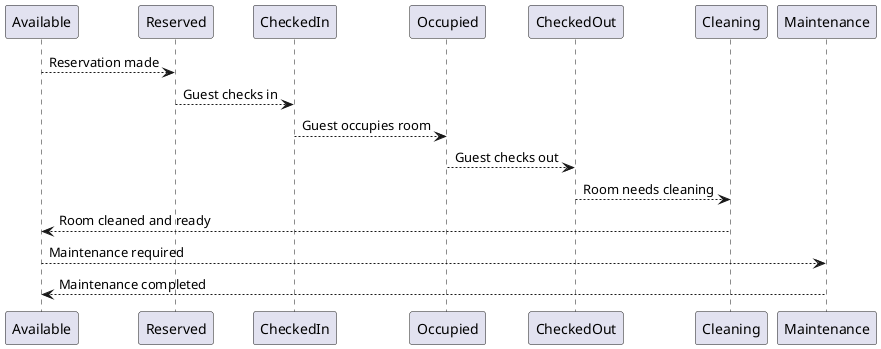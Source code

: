 @startuml
' [*] --> Available

Available --> Reserved : Reservation made
Reserved --> CheckedIn : Guest checks in
CheckedIn --> Occupied : Guest occupies room
Occupied --> CheckedOut : Guest checks out
CheckedOut --> Cleaning : Room needs cleaning
Cleaning --> Available : Room cleaned and ready

Available --> Maintenance : Maintenance required
Maintenance --> Available : Maintenance completed
@enduml
